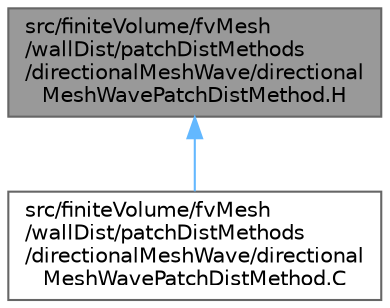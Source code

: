 digraph "src/finiteVolume/fvMesh/wallDist/patchDistMethods/directionalMeshWave/directionalMeshWavePatchDistMethod.H"
{
 // LATEX_PDF_SIZE
  bgcolor="transparent";
  edge [fontname=Helvetica,fontsize=10,labelfontname=Helvetica,labelfontsize=10];
  node [fontname=Helvetica,fontsize=10,shape=box,height=0.2,width=0.4];
  Node1 [id="Node000001",label="src/finiteVolume/fvMesh\l/wallDist/patchDistMethods\l/directionalMeshWave/directional\lMeshWavePatchDistMethod.H",height=0.2,width=0.4,color="gray40", fillcolor="grey60", style="filled", fontcolor="black",tooltip=" "];
  Node1 -> Node2 [id="edge1_Node000001_Node000002",dir="back",color="steelblue1",style="solid",tooltip=" "];
  Node2 [id="Node000002",label="src/finiteVolume/fvMesh\l/wallDist/patchDistMethods\l/directionalMeshWave/directional\lMeshWavePatchDistMethod.C",height=0.2,width=0.4,color="grey40", fillcolor="white", style="filled",URL="$directionalMeshWavePatchDistMethod_8C.html",tooltip=" "];
}
